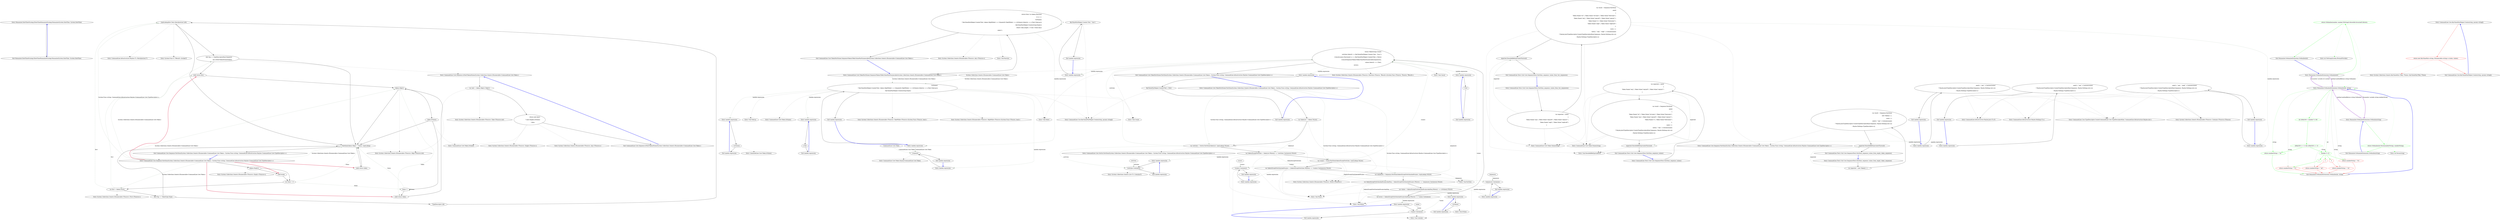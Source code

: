digraph  {
m0_0 [label="Entry Humanizer.DateTimeStrategy.IDateTimeHumanizeStrategy.Humanize(System.DateTime, System.DateTime)", span="6-6", cluster="Humanizer.DateTimeStrategy.IDateTimeHumanizeStrategy.Humanize(System.DateTime, System.DateTime)", file="DateHumanizeTests.cs"];
m0_1 [label="Exit Humanizer.DateTimeStrategy.IDateTimeHumanizeStrategy.Humanize(System.DateTime, System.DateTime)", span="6-6", cluster="Humanizer.DateTimeStrategy.IDateTimeHumanizeStrategy.Humanize(System.DateTime, System.DateTime)", file="DateHumanizeTests.cs"];
m2_20 [label="Entry CommandLine.Infrastructure.Maybe<T>.MatchJust(out T)", span="31-31", cluster="CommandLine.Infrastructure.Maybe<T>.MatchJust(out T)", file="DutchNumberToWordsConverter.cs"];
m2_22 [label="Entry System.Collections.Generic.IEnumerable<TSource>.Skip<TSource>(int)", span="0-0", cluster="System.Collections.Generic.IEnumerable<TSource>.Skip<TSource>(int)", file="DutchNumberToWordsConverter.cs"];
m2_27 [label="Entry System.Collections.Generic.IEnumerable<TSource>.Take<TSource>(int)", span="0-0", cluster="System.Collections.Generic.IEnumerable<TSource>.Take<TSource>(int)", file="DutchNumberToWordsConverter.cs"];
m2_19 [label="Entry System.Func<T, TResult>.Invoke(T)", span="0-0", cluster="System.Func<T, TResult>.Invoke(T)", file="DutchNumberToWordsConverter.cs"];
m2_0 [label="Entry CommandLine.Core.Sequence.Partition(System.Collections.Generic.IEnumerable<CommandLine.Core.Token>, System.Func<string, CommandLine.Infrastructure.Maybe<CommandLine.Core.TypeDescriptor>>)", span="11-11", cluster="CommandLine.Core.Sequence.Partition(System.Collections.Generic.IEnumerable<CommandLine.Core.Token>, System.Func<string, CommandLine.Infrastructure.Maybe<CommandLine.Core.TypeDescriptor>>)", file="DutchNumberToWordsConverter.cs"];
m2_1 [label="tokens.Empty()", span="15-15", cluster="CommandLine.Core.Sequence.Partition(System.Collections.Generic.IEnumerable<CommandLine.Core.Token>, System.Func<string, CommandLine.Infrastructure.Maybe<CommandLine.Core.TypeDescriptor>>)", file="DutchNumberToWordsConverter.cs"];
m2_2 [label="yield break;", span="17-17", cluster="CommandLine.Core.Sequence.Partition(System.Collections.Generic.IEnumerable<CommandLine.Core.Token>, System.Func<string, CommandLine.Infrastructure.Maybe<CommandLine.Core.TypeDescriptor>>)", file="DutchNumberToWordsConverter.cs"];
m2_9 [label="yield return first;", span="29-29", cluster="CommandLine.Core.Sequence.Partition(System.Collections.Generic.IEnumerable<CommandLine.Core.Token>, System.Func<string, CommandLine.Infrastructure.Maybe<CommandLine.Core.TypeDescriptor>>)", file="DutchNumberToWordsConverter.cs"];
m2_13 [label="yield return token;", span="36-36", cluster="CommandLine.Core.Sequence.Partition(System.Collections.Generic.IEnumerable<CommandLine.Core.Token>, System.Func<string, CommandLine.Infrastructure.Maybe<CommandLine.Core.TypeDescriptor>>)", file="DutchNumberToWordsConverter.cs"];
m2_15 [label="yield return token;", span="48-48", cluster="CommandLine.Core.Sequence.Partition(System.Collections.Generic.IEnumerable<CommandLine.Core.Token>, System.Func<string, CommandLine.Infrastructure.Maybe<CommandLine.Core.TypeDescriptor>>)", file="DutchNumberToWordsConverter.cs"];
m2_4 [label="var first = tokens.First()", span="20-20", cluster="CommandLine.Core.Sequence.Partition(System.Collections.Generic.IEnumerable<CommandLine.Core.Token>, System.Func<string, CommandLine.Infrastructure.Maybe<CommandLine.Core.TypeDescriptor>>)", file="DutchNumberToWordsConverter.cs"];
m2_7 [label="typeLookup(first.Text).MatchJust(out info)", span="24-24", cluster="CommandLine.Core.Sequence.Partition(System.Collections.Generic.IEnumerable<CommandLine.Core.Token>, System.Func<string, CommandLine.Infrastructure.Maybe<CommandLine.Core.TypeDescriptor>>)", file="DutchNumberToWordsConverter.cs"];
m2_8 [label="info.Tag == TypeDescriptorKind.Sequence\r\n                        && IsNextTokenAValue(tokens)", span="26-27", cluster="CommandLine.Core.Sequence.Partition(System.Collections.Generic.IEnumerable<CommandLine.Core.Token>, System.Func<string, CommandLine.Infrastructure.Maybe<CommandLine.Core.TypeDescriptor>>)", file="DutchNumberToWordsConverter.cs"];
m2_10 [label="tokens.Skip(1)", span="31-31", cluster="CommandLine.Core.Sequence.Partition(System.Collections.Generic.IEnumerable<CommandLine.Core.Token>, System.Func<string, CommandLine.Infrastructure.Maybe<CommandLine.Core.TypeDescriptor>>)", file="DutchNumberToWordsConverter.cs"];
m2_14 [label="Partition(tokens.Skip(1 + items), typeLookup)", span="46-46", cluster="CommandLine.Core.Sequence.Partition(System.Collections.Generic.IEnumerable<CommandLine.Core.Token>, System.Func<string, CommandLine.Infrastructure.Maybe<CommandLine.Core.TypeDescriptor>>)", file="DutchNumberToWordsConverter.cs"];
m2_3 [label="var items = 0", span="19-19", cluster="CommandLine.Core.Sequence.Partition(System.Collections.Generic.IEnumerable<CommandLine.Core.Token>, System.Func<string, CommandLine.Infrastructure.Maybe<CommandLine.Core.TypeDescriptor>>)", file="DutchNumberToWordsConverter.cs"];
m2_12 [label="items++", span="35-35", cluster="CommandLine.Core.Sequence.Partition(System.Collections.Generic.IEnumerable<CommandLine.Core.Token>, System.Func<string, CommandLine.Infrastructure.Maybe<CommandLine.Core.TypeDescriptor>>)", file="DutchNumberToWordsConverter.cs"];
m2_5 [label="first.Tag == TokenType.Name", span="21-21", cluster="CommandLine.Core.Sequence.Partition(System.Collections.Generic.IEnumerable<CommandLine.Core.Token>, System.Func<string, CommandLine.Infrastructure.Maybe<CommandLine.Core.TypeDescriptor>>)", file="DutchNumberToWordsConverter.cs"];
m2_6 [label="TypeDescriptor info", span="23-23", cluster="CommandLine.Core.Sequence.Partition(System.Collections.Generic.IEnumerable<CommandLine.Core.Token>, System.Func<string, CommandLine.Infrastructure.Maybe<CommandLine.Core.TypeDescriptor>>)", file="DutchNumberToWordsConverter.cs"];
m2_11 [label="token.IsValue()", span="33-33", cluster="CommandLine.Core.Sequence.Partition(System.Collections.Generic.IEnumerable<CommandLine.Core.Token>, System.Func<string, CommandLine.Infrastructure.Maybe<CommandLine.Core.TypeDescriptor>>)", file="DutchNumberToWordsConverter.cs"];
m2_16 [label="Exit CommandLine.Core.Sequence.Partition(System.Collections.Generic.IEnumerable<CommandLine.Core.Token>, System.Func<string, CommandLine.Infrastructure.Maybe<CommandLine.Core.TypeDescriptor>>)", span="11-11", cluster="CommandLine.Core.Sequence.Partition(System.Collections.Generic.IEnumerable<CommandLine.Core.Token>, System.Func<string, CommandLine.Infrastructure.Maybe<CommandLine.Core.TypeDescriptor>>)", file="DutchNumberToWordsConverter.cs"];
m2_28 [label="Entry System.Collections.Generic.IEnumerable<TSource>.Any<TSource>()", span="0-0", cluster="System.Collections.Generic.IEnumerable<TSource>.Any<TSource>()", file="DutchNumberToWordsConverter.cs"];
m2_23 [label="Entry CommandLine.Core.Token.IsValue()", span="77-77", cluster="CommandLine.Core.Token.IsValue()", file="DutchNumberToWordsConverter.cs"];
m2_18 [label="Entry System.Collections.Generic.IEnumerable<TSource>.First<TSource>()", span="0-0", cluster="System.Collections.Generic.IEnumerable<TSource>.First<TSource>()", file="DutchNumberToWordsConverter.cs"];
m2_29 [label="Entry System.Collections.Generic.IEnumerable<TSource>.Single<TSource>()", span="0-0", cluster="System.Collections.Generic.IEnumerable<TSource>.Single<TSource>()", file="DutchNumberToWordsConverter.cs"];
m2_17 [label="Entry System.Collections.Generic.IEnumerable<TSource>.Empty<TSource>()", span="87-87", cluster="System.Collections.Generic.IEnumerable<TSource>.Empty<TSource>()", file="DutchNumberToWordsConverter.cs"];
m2_21 [label="Entry CommandLine.Core.Sequence.IsNextTokenAValue(System.Collections.Generic.IEnumerable<CommandLine.Core.Token>)", span="52-52", cluster="CommandLine.Core.Sequence.IsNextTokenAValue(System.Collections.Generic.IEnumerable<CommandLine.Core.Token>)", file="DutchNumberToWordsConverter.cs"];
m2_24 [label="var next = tokens.Skip(1).Take(1)", span="54-54", cluster="CommandLine.Core.Sequence.IsNextTokenAValue(System.Collections.Generic.IEnumerable<CommandLine.Core.Token>)", file="DutchNumberToWordsConverter.cs"];
m2_25 [label="return next.Any()\r\n                ? next.Single().IsValue()\r\n                : false;", span="56-58", cluster="CommandLine.Core.Sequence.IsNextTokenAValue(System.Collections.Generic.IEnumerable<CommandLine.Core.Token>)", file="DutchNumberToWordsConverter.cs"];
m2_26 [label="Exit CommandLine.Core.Sequence.IsNextTokenAValue(System.Collections.Generic.IEnumerable<CommandLine.Core.Token>)", span="52-52", cluster="CommandLine.Core.Sequence.IsNextTokenAValue(System.Collections.Generic.IEnumerable<CommandLine.Core.Token>)", file="DutchNumberToWordsConverter.cs"];
m3_52 [label="Entry Unk.Pairwise", span="", cluster="Unk.Pairwise", file="EnglishOrdinalizer.cs"];
m3_18 [label="Entry System.Collections.Generic.IEnumerable<TSource>.Pairwise<TSource, TResult>(System.Func<TSource, TSource, TResult>)", span="10-10", cluster="System.Collections.Generic.IEnumerable<TSource>.Pairwise<TSource, TResult>(System.Func<TSource, TSource, TResult>)", file="EnglishOrdinalizer.cs"];
m3_36 [label="Entry Unk.IsValue", span="", cluster="Unk.IsValue", file="EnglishOrdinalizer.cs"];
m3_43 [label="Entry CommandLine.Core.KeyValuePairHelper.Create(string, params string[])", span="9-9", cluster="CommandLine.Core.KeyValuePairHelper.Create(string, params string[])", file="EnglishOrdinalizer.cs"];
m3_20 [label="Entry CommandLine.Core.TokenPartitioner.SequenceTokensToKeyValuePairEnumerable(System.Collections.Generic.IEnumerable<CommandLine.Core.Token>)", span="34-34", cluster="CommandLine.Core.TokenPartitioner.SequenceTokensToKeyValuePairEnumerable(System.Collections.Generic.IEnumerable<CommandLine.Core.Token>)", file="EnglishOrdinalizer.cs"];
m3_50 [label="return from t in tokens.Pairwise(\r\n                (f, s) =>\r\n                        f.IsName()\r\n                            ? KeyValuePairHelper.Create(f.Text, tokens.SkipWhile(t => t.Equals(f)).TakeWhile(v => v.IsValue()).Select(x => x.Text).ToArray())\r\n                            : KeyValuePairHelper.Create(string.Empty))\r\n                   where t.Key.Length > 0 && t.Value.Any()\r\n                   select t;", span="37-43", cluster="CommandLine.Core.TokenPartitioner.SequenceTokensToKeyValuePairEnumerable(System.Collections.Generic.IEnumerable<CommandLine.Core.Token>)", file="EnglishOrdinalizer.cs"];
m3_51 [label="Exit CommandLine.Core.TokenPartitioner.SequenceTokensToKeyValuePairEnumerable(System.Collections.Generic.IEnumerable<CommandLine.Core.Token>)", span="34-34", cluster="CommandLine.Core.TokenPartitioner.SequenceTokensToKeyValuePairEnumerable(System.Collections.Generic.IEnumerable<CommandLine.Core.Token>)", file="EnglishOrdinalizer.cs"];
m3_58 [label="Entry System.Collections.Generic.IEnumerable<TSource>.SkipWhile<TSource>(System.Func<TSource, bool>)", span="0-0", cluster="System.Collections.Generic.IEnumerable<TSource>.SkipWhile<TSource>(System.Func<TSource, bool>)", file="EnglishOrdinalizer.cs"];
m3_53 [label="Entry System.Collections.Generic.IEnumerable<TSource>.Any<TSource>()", span="0-0", cluster="System.Collections.Generic.IEnumerable<TSource>.Any<TSource>()", file="EnglishOrdinalizer.cs"];
m3_25 [label="Entry System.Collections.Generic.List<T>.Contains(T)", span="0-0", cluster="System.Collections.Generic.List<T>.Contains(T)", file="EnglishOrdinalizer.cs"];
m3_14 [label="Entry Unk.Where", span="", cluster="Unk.Where", file="EnglishOrdinalizer.cs"];
m3_60 [label="Entry Unk.ToArray", span="", cluster="Unk.ToArray", file="EnglishOrdinalizer.cs"];
m3_16 [label="Entry Unk.Partition", span="", cluster="Unk.Partition", file="EnglishOrdinalizer.cs"];
m3_12 [label="Entry System.Collections.Generic.IEnumerable<TSource>.ToList<TSource>()", span="0-0", cluster="System.Collections.Generic.IEnumerable<TSource>.ToList<TSource>()", file="EnglishOrdinalizer.cs"];
m3_0 [label="Entry CommandLine.Core.TokenPartitioner.Partition(System.Collections.Generic.IEnumerable<CommandLine.Core.Token>, System.Func<string, CommandLine.Infrastructure.Maybe<CommandLine.Core.TypeDescriptor>>)", span="12-12", cluster="CommandLine.Core.TokenPartitioner.Partition(System.Collections.Generic.IEnumerable<CommandLine.Core.Token>, System.Func<string, CommandLine.Infrastructure.Maybe<CommandLine.Core.TypeDescriptor>>)", file="EnglishOrdinalizer.cs"];
m3_1 [label="var tokenList = tokens.ToList()", span="16-16", cluster="CommandLine.Core.TokenPartitioner.Partition(System.Collections.Generic.IEnumerable<CommandLine.Core.Token>, System.Func<string, CommandLine.Infrastructure.Maybe<CommandLine.Core.TypeDescriptor>>)", file="EnglishOrdinalizer.cs"];
m3_2 [label="var switches = Switch.Partition(tokenList, typeLookup).ToList()", span="17-17", cluster="CommandLine.Core.TokenPartitioner.Partition(System.Collections.Generic.IEnumerable<CommandLine.Core.Token>, System.Func<string, CommandLine.Infrastructure.Maybe<CommandLine.Core.TypeDescriptor>>)", file="EnglishOrdinalizer.cs"];
m3_4 [label="var scalars = Scalar.Partition(tokensExceptSwitches, typeLookup).ToList()", span="19-19", cluster="CommandLine.Core.TokenPartitioner.Partition(System.Collections.Generic.IEnumerable<CommandLine.Core.Token>, System.Func<string, CommandLine.Infrastructure.Maybe<CommandLine.Core.TypeDescriptor>>)", file="EnglishOrdinalizer.cs"];
m3_6 [label="var sequences = Sequence.Partition(tokensExceptSwitchesAndScalars, typeLookup).ToList()", span="21-21", cluster="CommandLine.Core.TokenPartitioner.Partition(System.Collections.Generic.IEnumerable<CommandLine.Core.Token>, System.Func<string, CommandLine.Infrastructure.Maybe<CommandLine.Core.TypeDescriptor>>)", file="EnglishOrdinalizer.cs"];
m3_3 [label="var tokensExceptSwitches = tokenList.Where(x => !switches.Contains(x)).ToList()", span="18-18", cluster="CommandLine.Core.TokenPartitioner.Partition(System.Collections.Generic.IEnumerable<CommandLine.Core.Token>, System.Func<string, CommandLine.Infrastructure.Maybe<CommandLine.Core.TypeDescriptor>>)", file="EnglishOrdinalizer.cs"];
m3_10 [label="return TokenGroup.Create(\r\n                    switches.Select(t => KeyValuePairHelper.Create(t.Text, ''true''))\r\n                        .Concat(scalars.Pairwise((f, s) => KeyValuePairHelper.Create(f.Text, s.Text)))\r\n                        .Concat(SequenceTokensToKeyValuePairEnumerable(sequences)),\r\n                values.Select(t => t.Text),\r\n                errors);", span="26-31", cluster="CommandLine.Core.TokenPartitioner.Partition(System.Collections.Generic.IEnumerable<CommandLine.Core.Token>, System.Func<string, CommandLine.Infrastructure.Maybe<CommandLine.Core.TypeDescriptor>>)", file="EnglishOrdinalizer.cs"];
m3_5 [label="var tokensExceptSwitchesAndScalars = (tokensExceptSwitches.Where(x => !scalars.Contains(x))).ToList()", span="20-20", cluster="CommandLine.Core.TokenPartitioner.Partition(System.Collections.Generic.IEnumerable<CommandLine.Core.Token>, System.Func<string, CommandLine.Infrastructure.Maybe<CommandLine.Core.TypeDescriptor>>)", file="EnglishOrdinalizer.cs"];
m3_7 [label="var tokensExceptSwitchesAndScalarsAndSeq = tokensExceptSwitchesAndScalars.Where(x => !sequences.Contains(x)).ToList()", span="22-22", cluster="CommandLine.Core.TokenPartitioner.Partition(System.Collections.Generic.IEnumerable<CommandLine.Core.Token>, System.Func<string, CommandLine.Infrastructure.Maybe<CommandLine.Core.TypeDescriptor>>)", file="EnglishOrdinalizer.cs"];
m3_8 [label="var values = tokensExceptSwitchesAndScalarsAndSeq.Where(v => v.IsValue()).ToList()", span="23-23", cluster="CommandLine.Core.TokenPartitioner.Partition(System.Collections.Generic.IEnumerable<CommandLine.Core.Token>, System.Func<string, CommandLine.Infrastructure.Maybe<CommandLine.Core.TypeDescriptor>>)", file="EnglishOrdinalizer.cs"];
m3_9 [label="var errors = tokensExceptSwitchesAndScalarsAndSeq.Where(x => !values.Contains(x))", span="24-24", cluster="CommandLine.Core.TokenPartitioner.Partition(System.Collections.Generic.IEnumerable<CommandLine.Core.Token>, System.Func<string, CommandLine.Infrastructure.Maybe<CommandLine.Core.TypeDescriptor>>)", file="EnglishOrdinalizer.cs"];
m3_11 [label="Exit CommandLine.Core.TokenPartitioner.Partition(System.Collections.Generic.IEnumerable<CommandLine.Core.Token>, System.Func<string, CommandLine.Infrastructure.Maybe<CommandLine.Core.TypeDescriptor>>)", span="12-12", cluster="CommandLine.Core.TokenPartitioner.Partition(System.Collections.Generic.IEnumerable<CommandLine.Core.Token>, System.Func<string, CommandLine.Infrastructure.Maybe<CommandLine.Core.TypeDescriptor>>)", file="EnglishOrdinalizer.cs"];
m3_68 [label="Entry CommandLine.Core.Token.IsValue()", span="77-77", cluster="CommandLine.Core.Token.IsValue()", file="EnglishOrdinalizer.cs"];
m3_57 [label="Entry CommandLine.Core.Token.IsName()", span="72-72", cluster="CommandLine.Core.Token.IsName()", file="EnglishOrdinalizer.cs"];
m3_69 [label="Entry lambda expression", span="40-40", cluster="lambda expression", file="EnglishOrdinalizer.cs"];
m3_23 [label="!switches.Contains(x)", span="18-18", cluster="lambda expression", file="EnglishOrdinalizer.cs"];
m3_22 [label="Entry lambda expression", span="18-18", cluster="lambda expression", file="EnglishOrdinalizer.cs"];
m3_27 [label="!scalars.Contains(x)", span="20-20", cluster="lambda expression", file="EnglishOrdinalizer.cs"];
m3_26 [label="Entry lambda expression", span="20-20", cluster="lambda expression", file="EnglishOrdinalizer.cs"];
m3_31 [label="!sequences.Contains(x)", span="22-22", cluster="lambda expression", file="EnglishOrdinalizer.cs"];
m3_30 [label="Entry lambda expression", span="22-22", cluster="lambda expression", file="EnglishOrdinalizer.cs"];
m3_33 [label="Entry lambda expression", span="23-23", cluster="lambda expression", file="EnglishOrdinalizer.cs"];
m3_38 [label="!values.Contains(x)", span="24-24", cluster="lambda expression", file="EnglishOrdinalizer.cs"];
m3_37 [label="Entry lambda expression", span="24-24", cluster="lambda expression", file="EnglishOrdinalizer.cs"];
m3_40 [label="Entry lambda expression", span="27-27", cluster="lambda expression", file="EnglishOrdinalizer.cs"];
m3_44 [label="Entry lambda expression", span="28-28", cluster="lambda expression", file="EnglishOrdinalizer.cs"];
m3_47 [label="Entry lambda expression", span="30-30", cluster="lambda expression", file="EnglishOrdinalizer.cs"];
m3_24 [label="Exit lambda expression", span="18-18", cluster="lambda expression", file="EnglishOrdinalizer.cs"];
m3_28 [label="Exit lambda expression", span="20-20", cluster="lambda expression", file="EnglishOrdinalizer.cs"];
m3_32 [label="Exit lambda expression", span="22-22", cluster="lambda expression", file="EnglishOrdinalizer.cs"];
m3_34 [label="v.IsValue()", span="23-23", cluster="lambda expression", file="EnglishOrdinalizer.cs"];
m3_35 [label="Exit lambda expression", span="23-23", cluster="lambda expression", file="EnglishOrdinalizer.cs"];
m3_39 [label="Exit lambda expression", span="24-24", cluster="lambda expression", file="EnglishOrdinalizer.cs"];
m3_41 [label="KeyValuePairHelper.Create(t.Text, ''true'')", span="27-27", cluster="lambda expression", file="EnglishOrdinalizer.cs"];
m3_42 [label="Exit lambda expression", span="27-27", cluster="lambda expression", file="EnglishOrdinalizer.cs"];
m3_45 [label="KeyValuePairHelper.Create(f.Text, s.Text)", span="28-28", cluster="lambda expression", file="EnglishOrdinalizer.cs"];
m3_46 [label="Exit lambda expression", span="28-28", cluster="lambda expression", file="EnglishOrdinalizer.cs"];
m3_48 [label="t.Text", span="30-30", cluster="lambda expression", file="EnglishOrdinalizer.cs"];
m3_49 [label="Exit lambda expression", span="30-30", cluster="lambda expression", file="EnglishOrdinalizer.cs"];
m3_55 [label="f.IsName()\r\n                            ? KeyValuePairHelper.Create(f.Text, tokens.SkipWhile(t => t.Equals(f)).TakeWhile(v => v.IsValue()).Select(x => x.Text).ToArray())\r\n                            : KeyValuePairHelper.Create(string.Empty)", span="39-41", cluster="lambda expression", file="EnglishOrdinalizer.cs"];
m3_54 [label="Entry lambda expression", span="38-41", cluster="lambda expression", file="EnglishOrdinalizer.cs"];
m3_62 [label="t.Equals(f)", span="40-40", cluster="lambda expression", file="EnglishOrdinalizer.cs"];
m3_56 [label="Exit lambda expression", span="38-41", cluster="lambda expression", file="EnglishOrdinalizer.cs"];
m3_61 [label="Entry lambda expression", span="40-40", cluster="lambda expression", file="EnglishOrdinalizer.cs"];
m3_65 [label="Entry lambda expression", span="40-40", cluster="lambda expression", file="EnglishOrdinalizer.cs"];
m3_63 [label="Exit lambda expression", span="40-40", cluster="lambda expression", file="EnglishOrdinalizer.cs"];
m3_66 [label="v.IsValue()", span="40-40", cluster="lambda expression", file="EnglishOrdinalizer.cs"];
m3_67 [label="Exit lambda expression", span="40-40", cluster="lambda expression", file="EnglishOrdinalizer.cs"];
m3_70 [label="x.Text", span="40-40", cluster="lambda expression", file="EnglishOrdinalizer.cs"];
m3_71 [label="Exit lambda expression", span="40-40", cluster="lambda expression", file="EnglishOrdinalizer.cs"];
m3_29 [label="Entry Unk.Contains", span="", cluster="Unk.Contains", file="EnglishOrdinalizer.cs"];
m3_17 [label="Entry Unk.Select", span="", cluster="Unk.Select", file="EnglishOrdinalizer.cs"];
m3_64 [label="Entry CommandLine.Core.Token.Equals(CommandLine.Core.Token)", span="59-59", cluster="CommandLine.Core.Token.Equals(CommandLine.Core.Token)", file="EnglishOrdinalizer.cs"];
m3_19 [label="Entry Unk.Concat", span="", cluster="Unk.Concat", file="EnglishOrdinalizer.cs"];
m3_15 [label="Entry Unk.ToList", span="", cluster="Unk.ToList", file="EnglishOrdinalizer.cs"];
m3_21 [label="Entry Unk.Create", span="", cluster="Unk.Create", file="EnglishOrdinalizer.cs"];
m3_13 [label="Entry CommandLine.Core.Switch.Partition(System.Collections.Generic.IEnumerable<CommandLine.Core.Token>, System.Func<string, CommandLine.Infrastructure.Maybe<CommandLine.Core.TypeDescriptor>>)", span="11-11", cluster="CommandLine.Core.Switch.Partition(System.Collections.Generic.IEnumerable<CommandLine.Core.Token>, System.Func<string, CommandLine.Infrastructure.Maybe<CommandLine.Core.TypeDescriptor>>)", file="EnglishOrdinalizer.cs"];
m3_59 [label="Entry System.Collections.Generic.IEnumerable<TSource>.TakeWhile<TSource>(System.Func<TSource, bool>)", span="0-0", cluster="System.Collections.Generic.IEnumerable<TSource>.TakeWhile<TSource>(System.Func<TSource, bool>)", file="EnglishOrdinalizer.cs"];
m3_72 [label=switches, span="", file="EnglishOrdinalizer.cs"];
m3_73 [label=scalars, span="", file="EnglishOrdinalizer.cs"];
m3_74 [label=sequences, span="", file="EnglishOrdinalizer.cs"];
m3_75 [label=values, span="", file="EnglishOrdinalizer.cs"];
m3_76 [label="System.Collections.Generic.IEnumerable<CommandLine.Core.Token>", span="", file="EnglishOrdinalizer.cs"];
m3_77 [label="CommandLine.Core.Token", span="", file="EnglishOrdinalizer.cs"];
m4_10 [label="Entry System.Collections.Generic.IEnumerable<TSource>.Contains<TSource>(TSource)", span="0-0", cluster="System.Collections.Generic.IEnumerable<TSource>.Contains<TSource>(TSource)", file="NumberToWordsTests.cs"];
m4_19 [label="Entry CommandLine.Core.Token.Name(string)", span="19-19", cluster="CommandLine.Core.Token.Name(string)", file="NumberToWordsTests.cs"];
m4_5 [label="Entry CommandLine.Core.Sequence.Partition(System.Collections.Generic.IEnumerable<CommandLine.Core.Token>, System.Func<string, CommandLine.Infrastructure.Maybe<CommandLine.Core.TypeDescriptor>>)", span="11-11", cluster="CommandLine.Core.Sequence.Partition(System.Collections.Generic.IEnumerable<CommandLine.Core.Token>, System.Func<string, CommandLine.Infrastructure.Maybe<CommandLine.Core.TypeDescriptor>>)", file="NumberToWordsTests.cs"];
m4_13 [label="Entry CommandLine.Infrastructure.Maybe.Just<T>(T)", span="71-71", cluster="CommandLine.Infrastructure.Maybe.Just<T>(T)", file="NumberToWordsTests.cs"];
m4_11 [label="Entry CommandLine.Infrastructure.Maybe.Nothing<T>()", span="66-66", cluster="CommandLine.Infrastructure.Maybe.Nothing<T>()", file="NumberToWordsTests.cs"];
m4_12 [label="Entry CommandLine.Core.TypeDescriptor.Create(CommandLine.Core.TypeDescriptorKind, CommandLine.Infrastructure.Maybe<int>)", span="36-36", cluster="CommandLine.Core.TypeDescriptor.Create(CommandLine.Core.TypeDescriptorKind, CommandLine.Infrastructure.Maybe<int>)", file="NumberToWordsTests.cs"];
m4_14 [label="Entry CommandLine.Tests.Unit.Core.SequenceTests.Partition_sequence_values()", span="34-34", cluster="CommandLine.Tests.Unit.Core.SequenceTests.Partition_sequence_values()", file="NumberToWordsTests.cs"];
m4_15 [label="var expected = new[]\r\n                {\r\n                    Token.Name(''seq''), Token.Value(''seqval0''), Token.Value(''seqval1'')\r\n                }", span="36-39", cluster="CommandLine.Tests.Unit.Core.SequenceTests.Partition_sequence_values()", file="NumberToWordsTests.cs"];
m4_16 [label="var result = Sequence.Partition(\r\n                new[]\r\n                    {\r\n                        Token.Name(''str''), Token.Value(''strvalue''), Token.Value(''freevalue''),\r\n                        Token.Name(''seq''), Token.Value(''seqval0''), Token.Value(''seqval1''),\r\n                        Token.Name(''x''), Token.Value(''freevalue2'')\r\n                    },\r\n                name =>\r\n                    new[] { ''seq'' }.Contains(name)\r\n                        ? Maybe.Just(TypeDescriptor.Create(TypeDescriptorKind.Sequence, Maybe.Nothing<int>()))\r\n                        : Maybe.Nothing<TypeDescriptor>())", span="41-51", cluster="CommandLine.Tests.Unit.Core.SequenceTests.Partition_sequence_values()", file="NumberToWordsTests.cs"];
m4_17 [label="expected.ShouldAllBeEquivalentTo(result)", span="53-53", cluster="CommandLine.Tests.Unit.Core.SequenceTests.Partition_sequence_values()", file="NumberToWordsTests.cs"];
m4_18 [label="Exit CommandLine.Tests.Unit.Core.SequenceTests.Partition_sequence_values()", span="34-34", cluster="CommandLine.Tests.Unit.Core.SequenceTests.Partition_sequence_values()", file="NumberToWordsTests.cs"];
m4_0 [label="Entry CommandLine.Tests.Unit.Core.SequenceTests.Partition_sequence_values_from_empty_token_sequence()", span="19-19", cluster="CommandLine.Tests.Unit.Core.SequenceTests.Partition_sequence_values_from_empty_token_sequence()", file="NumberToWordsTests.cs"];
m4_1 [label="var expected = new Token[] { }", span="21-21", cluster="CommandLine.Tests.Unit.Core.SequenceTests.Partition_sequence_values_from_empty_token_sequence()", file="NumberToWordsTests.cs"];
m4_2 [label="var result = Sequence.Partition(\r\n                new Token[] { },\r\n                name =>\r\n                    new[] { ''seq'' }.Contains(name)\r\n                        ? Maybe.Just(TypeDescriptor.Create(TypeDescriptorKind.Sequence, Maybe.Nothing<int>()))\r\n                        : Maybe.Nothing<TypeDescriptor>())", span="23-28", cluster="CommandLine.Tests.Unit.Core.SequenceTests.Partition_sequence_values_from_empty_token_sequence()", file="NumberToWordsTests.cs"];
m4_3 [label="expected.ShouldAllBeEquivalentTo(result)", span="30-30", cluster="CommandLine.Tests.Unit.Core.SequenceTests.Partition_sequence_values_from_empty_token_sequence()", file="NumberToWordsTests.cs"];
m4_4 [label="Exit CommandLine.Tests.Unit.Core.SequenceTests.Partition_sequence_values_from_empty_token_sequence()", span="19-19", cluster="CommandLine.Tests.Unit.Core.SequenceTests.Partition_sequence_values_from_empty_token_sequence()", file="NumberToWordsTests.cs"];
m4_24 [label="Entry CommandLine.Tests.Unit.Core.SequenceTests.Partition_sequence_values_from_two_sequneces()", span="57-57", cluster="CommandLine.Tests.Unit.Core.SequenceTests.Partition_sequence_values_from_two_sequneces()", file="NumberToWordsTests.cs"];
m4_25 [label="var expected = new[]\r\n                {\r\n                    Token.Name(''seq''), Token.Value(''seqval0''), Token.Value(''seqval1''),\r\n                    Token.Name(''seqb''), Token.Value(''seqbval0'')\r\n                }", span="59-63", cluster="CommandLine.Tests.Unit.Core.SequenceTests.Partition_sequence_values_from_two_sequneces()", file="NumberToWordsTests.cs"];
m4_26 [label="var result = Sequence.Partition(\r\n                new[]\r\n                    {\r\n                        Token.Name(''str''), Token.Value(''strvalue''), Token.Value(''freevalue''),\r\n                        Token.Name(''seq''), Token.Value(''seqval0''), Token.Value(''seqval1''),\r\n                        Token.Name(''x''), Token.Value(''freevalue2''),\r\n                        Token.Name(''seqb''), Token.Value(''seqbval0'')\r\n                    },\r\n                name =>\r\n                    new[] { ''seq'', ''seqb'' }.Contains(name)\r\n                        ? Maybe.Just(TypeDescriptor.Create(TypeDescriptorKind.Sequence, Maybe.Nothing<int>()))\r\n                        : Maybe.Nothing<TypeDescriptor>())", span="65-76", cluster="CommandLine.Tests.Unit.Core.SequenceTests.Partition_sequence_values_from_two_sequneces()", file="NumberToWordsTests.cs"];
m4_27 [label="expected.ShouldAllBeEquivalentTo(result)", span="78-78", cluster="CommandLine.Tests.Unit.Core.SequenceTests.Partition_sequence_values_from_two_sequneces()", file="NumberToWordsTests.cs"];
m4_28 [label="Exit CommandLine.Tests.Unit.Core.SequenceTests.Partition_sequence_values_from_two_sequneces()", span="57-57", cluster="CommandLine.Tests.Unit.Core.SequenceTests.Partition_sequence_values_from_two_sequneces()", file="NumberToWordsTests.cs"];
m4_29 [label="Entry lambda expression", span="73-76", cluster="lambda expression", file="NumberToWordsTests.cs"];
m4_7 [label="Entry lambda expression", span="25-28", cluster="lambda expression", file="NumberToWordsTests.cs"];
m4_8 [label="new[] { ''seq'' }.Contains(name)\r\n                        ? Maybe.Just(TypeDescriptor.Create(TypeDescriptorKind.Sequence, Maybe.Nothing<int>()))\r\n                        : Maybe.Nothing<TypeDescriptor>()", span="26-28", cluster="lambda expression", file="NumberToWordsTests.cs"];
m4_9 [label="Exit lambda expression", span="25-28", cluster="lambda expression", file="NumberToWordsTests.cs"];
m4_21 [label="Entry lambda expression", span="48-51", cluster="lambda expression", file="NumberToWordsTests.cs"];
m4_22 [label="new[] { ''seq'' }.Contains(name)\r\n                        ? Maybe.Just(TypeDescriptor.Create(TypeDescriptorKind.Sequence, Maybe.Nothing<int>()))\r\n                        : Maybe.Nothing<TypeDescriptor>()", span="49-51", cluster="lambda expression", file="NumberToWordsTests.cs"];
m4_23 [label="Exit lambda expression", span="48-51", cluster="lambda expression", file="NumberToWordsTests.cs"];
m4_30 [label="new[] { ''seq'', ''seqb'' }.Contains(name)\r\n                        ? Maybe.Just(TypeDescriptor.Create(TypeDescriptorKind.Sequence, Maybe.Nothing<int>()))\r\n                        : Maybe.Nothing<TypeDescriptor>()", span="74-76", cluster="lambda expression", file="NumberToWordsTests.cs"];
m4_31 [label="Exit lambda expression", span="73-76", cluster="lambda expression", file="NumberToWordsTests.cs"];
m4_20 [label="Entry CommandLine.Core.Token.Value(string)", span="26-26", cluster="CommandLine.Core.Token.Value(string)", file="NumberToWordsTests.cs"];
m4_6 [label="Entry Unk.ShouldAllBeEquivalentTo", span="", cluster="Unk.ShouldAllBeEquivalentTo", file="NumberToWordsTests.cs"];
m5_8 [label="Entry int.ToString(System.IFormatProvider)", span="0-0", cluster="int.ToString(System.IFormatProvider)", file="OrdinalizeExtensions.cs"];
m5_5 [label="Entry Humanizer.OrdinalizeExtensions.Ordinalize(int)", span="25-25", cluster="Humanizer.OrdinalizeExtensions.Ordinalize(int)", file="OrdinalizeExtensions.cs"];
m5_6 [label="return Ordinalize(number, number.ToString(CultureInfo.InvariantCulture));", span="27-27", cluster="Humanizer.OrdinalizeExtensions.Ordinalize(int)", color=green, community=0, file="OrdinalizeExtensions.cs"];
m5_7 [label="Exit Humanizer.OrdinalizeExtensions.Ordinalize(int)", span="25-25", cluster="Humanizer.OrdinalizeExtensions.Ordinalize(int)", file="OrdinalizeExtensions.cs"];
m5_4 [label="Entry Humanizer.OrdinalizeExtensions.Ordinalize(int, string)", span="30-30", cluster="Humanizer.OrdinalizeExtensions.Ordinalize(int, string)", file="OrdinalizeExtensions.cs"];
m5_9 [label="int nMod100 = number % 100", span="32-32", cluster="Humanizer.OrdinalizeExtensions.Ordinalize(int, string)", color=green, community=0, file="OrdinalizeExtensions.cs"];
m5_11 [label="return numberString + ''th'';", span="36-36", cluster="Humanizer.OrdinalizeExtensions.Ordinalize(int, string)", color=green, community=0, file="OrdinalizeExtensions.cs"];
m5_12 [label="number % 10", span="39-39", cluster="Humanizer.OrdinalizeExtensions.Ordinalize(int, string)", color=green, community=0, file="OrdinalizeExtensions.cs"];
m5_14 [label="return numberString + ''st'';", span="42-42", cluster="Humanizer.OrdinalizeExtensions.Ordinalize(int, string)", color=red, community=0, file="OrdinalizeExtensions.cs"];
m5_16 [label="return numberString + ''nd'';", span="44-44", cluster="Humanizer.OrdinalizeExtensions.Ordinalize(int, string)", color=red, community=0, file="OrdinalizeExtensions.cs"];
m5_18 [label="return numberString + ''rd'';", span="46-46", cluster="Humanizer.OrdinalizeExtensions.Ordinalize(int, string)", color=red, community=0, file="OrdinalizeExtensions.cs"];
m5_19 [label="return numberString + ''th'';", span="48-48", cluster="Humanizer.OrdinalizeExtensions.Ordinalize(int, string)", color=red, community=0, file="OrdinalizeExtensions.cs"];
m5_10 [label="nMod100 >= 11 && nMod100 <= 13", span="34-34", cluster="Humanizer.OrdinalizeExtensions.Ordinalize(int, string)", color=green, community=0, file="OrdinalizeExtensions.cs"];
m5_13 [label=1, span="41-41", cluster="Humanizer.OrdinalizeExtensions.Ordinalize(int, string)", color=green, community=0, file="OrdinalizeExtensions.cs"];
m5_15 [label=2, span="43-43", cluster="Humanizer.OrdinalizeExtensions.Ordinalize(int, string)", color=red, community=0, file="OrdinalizeExtensions.cs"];
m5_17 [label=3, span="45-45", cluster="Humanizer.OrdinalizeExtensions.Ordinalize(int, string)", color=red, community=0, file="OrdinalizeExtensions.cs"];
m5_20 [label="Exit Humanizer.OrdinalizeExtensions.Ordinalize(int, string)", span="30-30", cluster="Humanizer.OrdinalizeExtensions.Ordinalize(int, string)", file="OrdinalizeExtensions.cs"];
m5_0 [label="Entry Humanizer.OrdinalizeExtensions.Ordinalize(string)", span="15-15", cluster="Humanizer.OrdinalizeExtensions.Ordinalize(string)", file="OrdinalizeExtensions.cs"];
m5_1 [label="return Ordinalize(int.Parse(numberString), numberString);", span="17-17", cluster="Humanizer.OrdinalizeExtensions.Ordinalize(string)", color=green, community=0, file="OrdinalizeExtensions.cs"];
m5_2 [label="Exit Humanizer.OrdinalizeExtensions.Ordinalize(string)", span="15-15", cluster="Humanizer.OrdinalizeExtensions.Ordinalize(string)", file="OrdinalizeExtensions.cs"];
m5_3 [label="Entry int.Parse(string)", span="0-0", cluster="int.Parse(string)", file="OrdinalizeExtensions.cs"];
m7_0 [label="Entry CommandLine.Core.KeyValuePairHelper.Create(string, params string[])", span="9-9", cluster="CommandLine.Core.KeyValuePairHelper.Create(string, params string[])", file="PolishNumberToWordsConverter.cs"];
m7_1 [label="return new KeyValuePair<string, IEnumerable<string>>(value, values);", span="11-11", cluster="CommandLine.Core.KeyValuePairHelper.Create(string, params string[])", color=red, community=0, file="PolishNumberToWordsConverter.cs"];
m7_2 [label="Exit CommandLine.Core.KeyValuePairHelper.Create(string, params string[])", span="9-9", cluster="CommandLine.Core.KeyValuePairHelper.Create(string, params string[])", file="PolishNumberToWordsConverter.cs"];
m7_3 [label="Entry System.Collections.Generic.KeyValuePair<TKey, TValue>.KeyValuePair(TKey, TValue)", span="0-0", cluster="System.Collections.Generic.KeyValuePair<TKey, TValue>.KeyValuePair(TKey, TValue)", file="PolishNumberToWordsConverter.cs"];
m0_0 -> m0_1  [key=0, style=solid];
m0_1 -> m0_0  [key=0, style=bold, color=blue];
m2_0 -> m2_1  [key=0, style=solid];
m2_0 -> m2_2  [key=0, style=bold, color=crimson];
m2_0 -> m2_9  [key=0, style=bold, color=crimson];
m2_0 -> m2_13  [key=0, style=bold, color=crimson];
m2_0 -> m2_15  [key=0, style=bold, color=crimson];
m2_0 -> m2_4  [key=1, style=dashed, color=darkseagreen4, label="System.Collections.Generic.IEnumerable<CommandLine.Core.Token>"];
m2_0 -> m2_7  [key=1, style=dashed, color=darkseagreen4, label="System.Func<string, CommandLine.Infrastructure.Maybe<CommandLine.Core.TypeDescriptor>>"];
m2_0 -> m2_8  [key=1, style=dashed, color=darkseagreen4, label="System.Collections.Generic.IEnumerable<CommandLine.Core.Token>"];
m2_0 -> m2_10  [key=1, style=dashed, color=darkseagreen4, label="System.Collections.Generic.IEnumerable<CommandLine.Core.Token>"];
m2_0 -> m2_14  [key=1, style=dashed, color=darkseagreen4, label="System.Collections.Generic.IEnumerable<CommandLine.Core.Token>"];
m2_1 -> m2_2  [key=0, style=solid];
m2_1 -> m2_3  [key=0, style=solid];
m2_1 -> m2_17  [key=2, style=dotted];
m2_2 -> m2_3  [key=0, style=solid];
m2_9 -> m2_10  [key=0, style=solid];
m2_13 -> m2_10  [key=0, style=solid];
m2_15 -> m2_14  [key=0, style=solid];
m2_4 -> m2_5  [key=0, style=solid];
m2_4 -> m2_18  [key=2, style=dotted];
m2_4 -> m2_7  [key=1, style=dashed, color=darkseagreen4, label=first];
m2_4 -> m2_9  [key=1, style=dashed, color=darkseagreen4, label=first];
m2_7 -> m2_8  [key=0, style=solid];
m2_7 -> m2_14  [key=0, style=solid];
m2_7 -> m2_19  [key=2, style=dotted];
m2_7 -> m2_20  [key=2, style=dotted];
m2_8 -> m2_9  [key=0, style=solid];
m2_8 -> m2_14  [key=0, style=solid];
m2_8 -> m2_21  [key=2, style=dotted];
m2_10 -> m2_11  [key=0, style=solid];
m2_10 -> m2_14  [key=0, style=solid];
m2_10 -> m2_22  [key=2, style=dotted];
m2_10 -> m2_13  [key=1, style=dashed, color=darkseagreen4, label=token];
m2_14 -> m2_15  [key=0, style=solid];
m2_14 -> m2_16  [key=0, style=solid];
m2_14 -> m2_22  [key=2, style=dotted];
m2_14 -> m2_0  [key=2, style=dotted];
m2_3 -> m2_4  [key=0, style=solid];
m2_3 -> m2_12  [key=1, style=dashed, color=darkseagreen4, label=items];
m2_3 -> m2_14  [key=1, style=dashed, color=darkseagreen4, label=items];
m2_12 -> m2_13  [key=0, style=solid];
m2_12 -> m2_12  [key=1, style=dashed, color=darkseagreen4, label=items];
m2_12 -> m2_14  [key=1, style=dashed, color=darkseagreen4, label=items];
m2_5 -> m2_6  [key=0, style=solid];
m2_5 -> m2_14  [key=0, style=solid];
m2_6 -> m2_7  [key=0, style=solid];
m2_11 -> m2_12  [key=0, style=solid];
m2_11 -> m2_14  [key=0, style=solid];
m2_11 -> m2_23  [key=2, style=dotted];
m2_16 -> m2_0  [key=0, style=bold, color=blue];
m2_21 -> m2_24  [key=0, style=solid];
m2_24 -> m2_25  [key=0, style=solid];
m2_24 -> m2_22  [key=2, style=dotted];
m2_24 -> m2_27  [key=2, style=dotted];
m2_25 -> m2_26  [key=0, style=solid];
m2_25 -> m2_28  [key=2, style=dotted];
m2_25 -> m2_29  [key=2, style=dotted];
m2_25 -> m2_23  [key=2, style=dotted];
m2_26 -> m2_21  [key=0, style=bold, color=blue];
m3_20 -> m3_50  [key=0, style=solid];
m3_20 -> m3_55  [key=1, style=dashed, color=darkseagreen4, label="System.Collections.Generic.IEnumerable<CommandLine.Core.Token>"];
m3_50 -> m3_51  [key=0, style=solid];
m3_50 -> m3_52  [key=2, style=dotted];
m3_50 -> m3_53  [key=2, style=dotted];
m3_50 -> m3_54  [key=1, style=dashed, color=darkseagreen4, label="lambda expression"];
m3_50 -> m3_50  [key=1, style=dashed, color=darkseagreen4, label=t];
m3_51 -> m3_20  [key=0, style=bold, color=blue];
m3_0 -> m3_1  [key=0, style=solid];
m3_0 -> m3_2  [key=1, style=dashed, color=darkseagreen4, label="System.Func<string, CommandLine.Infrastructure.Maybe<CommandLine.Core.TypeDescriptor>>"];
m3_0 -> m3_4  [key=1, style=dashed, color=darkseagreen4, label="System.Func<string, CommandLine.Infrastructure.Maybe<CommandLine.Core.TypeDescriptor>>"];
m3_0 -> m3_6  [key=1, style=dashed, color=darkseagreen4, label="System.Func<string, CommandLine.Infrastructure.Maybe<CommandLine.Core.TypeDescriptor>>"];
m3_1 -> m3_2  [key=0, style=solid];
m3_1 -> m3_12  [key=2, style=dotted];
m3_1 -> m3_3  [key=1, style=dashed, color=darkseagreen4, label=tokenList];
m3_2 -> m3_3  [key=0, style=solid];
m3_2 -> m3_13  [key=2, style=dotted];
m3_2 -> m3_12  [key=2, style=dotted];
m3_2 -> m3_23  [key=1, style=dashed, color=darkseagreen4, label=switches];
m3_2 -> m3_10  [key=1, style=dashed, color=darkseagreen4, label=switches];
m3_4 -> m3_5  [key=0, style=solid];
m3_4 -> m3_16  [key=2, style=dotted];
m3_4 -> m3_12  [key=2, style=dotted];
m3_4 -> m3_27  [key=1, style=dashed, color=darkseagreen4, label=scalars];
m3_4 -> m3_10  [key=1, style=dashed, color=darkseagreen4, label=scalars];
m3_6 -> m3_7  [key=0, style=solid];
m3_6 -> m3_16  [key=2, style=dotted];
m3_6 -> m3_12  [key=2, style=dotted];
m3_6 -> m3_31  [key=1, style=dashed, color=darkseagreen4, label=sequences];
m3_6 -> m3_10  [key=1, style=dashed, color=darkseagreen4, label=sequences];
m3_3 -> m3_4  [key=0, style=solid];
m3_3 -> m3_14  [key=2, style=dotted];
m3_3 -> m3_15  [key=2, style=dotted];
m3_3 -> m3_22  [key=1, style=dashed, color=darkseagreen4, label="lambda expression"];
m3_3 -> m3_5  [key=1, style=dashed, color=darkseagreen4, label=tokensExceptSwitches];
m3_10 -> m3_11  [key=0, style=solid];
m3_10 -> m3_17  [key=2, style=dotted];
m3_10 -> m3_18  [key=2, style=dotted];
m3_10 -> m3_19  [key=2, style=dotted];
m3_10 -> m3_20  [key=2, style=dotted];
m3_10 -> m3_21  [key=2, style=dotted];
m3_10 -> m3_40  [key=1, style=dashed, color=darkseagreen4, label="lambda expression"];
m3_10 -> m3_44  [key=1, style=dashed, color=darkseagreen4, label="lambda expression"];
m3_10 -> m3_47  [key=1, style=dashed, color=darkseagreen4, label="lambda expression"];
m3_5 -> m3_6  [key=0, style=solid];
m3_5 -> m3_14  [key=2, style=dotted];
m3_5 -> m3_15  [key=2, style=dotted];
m3_5 -> m3_26  [key=1, style=dashed, color=darkseagreen4, label="lambda expression"];
m3_5 -> m3_7  [key=1, style=dashed, color=darkseagreen4, label=tokensExceptSwitchesAndScalars];
m3_7 -> m3_8  [key=0, style=solid];
m3_7 -> m3_14  [key=2, style=dotted];
m3_7 -> m3_15  [key=2, style=dotted];
m3_7 -> m3_30  [key=1, style=dashed, color=darkseagreen4, label="lambda expression"];
m3_7 -> m3_9  [key=1, style=dashed, color=darkseagreen4, label=tokensExceptSwitchesAndScalarsAndSeq];
m3_8 -> m3_9  [key=0, style=solid];
m3_8 -> m3_14  [key=2, style=dotted];
m3_8 -> m3_15  [key=2, style=dotted];
m3_8 -> m3_33  [key=1, style=dashed, color=darkseagreen4, label="lambda expression"];
m3_8 -> m3_38  [key=1, style=dashed, color=darkseagreen4, label=values];
m3_8 -> m3_10  [key=1, style=dashed, color=darkseagreen4, label=values];
m3_9 -> m3_10  [key=0, style=solid];
m3_9 -> m3_14  [key=2, style=dotted];
m3_9 -> m3_37  [key=1, style=dashed, color=darkseagreen4, label="lambda expression"];
m3_11 -> m3_0  [key=0, style=bold, color=blue];
m3_69 -> m3_70  [key=0, style=solid];
m3_23 -> m3_24  [key=0, style=solid];
m3_23 -> m3_25  [key=2, style=dotted];
m3_22 -> m3_23  [key=0, style=solid];
m3_27 -> m3_28  [key=0, style=solid];
m3_27 -> m3_29  [key=2, style=dotted];
m3_26 -> m3_27  [key=0, style=solid];
m3_31 -> m3_32  [key=0, style=solid];
m3_31 -> m3_29  [key=2, style=dotted];
m3_30 -> m3_31  [key=0, style=solid];
m3_33 -> m3_34  [key=0, style=solid];
m3_38 -> m3_39  [key=0, style=solid];
m3_38 -> m3_29  [key=2, style=dotted];
m3_37 -> m3_38  [key=0, style=solid];
m3_40 -> m3_41  [key=0, style=solid];
m3_44 -> m3_45  [key=0, style=solid];
m3_47 -> m3_48  [key=0, style=solid];
m3_24 -> m3_22  [key=0, style=bold, color=blue];
m3_28 -> m3_26  [key=0, style=bold, color=blue];
m3_32 -> m3_30  [key=0, style=bold, color=blue];
m3_34 -> m3_35  [key=0, style=solid];
m3_34 -> m3_36  [key=2, style=dotted];
m3_35 -> m3_33  [key=0, style=bold, color=blue];
m3_39 -> m3_37  [key=0, style=bold, color=blue];
m3_41 -> m3_42  [key=0, style=solid];
m3_41 -> m3_43  [key=2, style=dotted];
m3_42 -> m3_40  [key=0, style=bold, color=blue];
m3_45 -> m3_46  [key=0, style=solid];
m3_45 -> m3_43  [key=2, style=dotted];
m3_46 -> m3_44  [key=0, style=bold, color=blue];
m3_48 -> m3_49  [key=0, style=solid];
m3_49 -> m3_47  [key=0, style=bold, color=blue];
m3_55 -> m3_56  [key=0, style=solid];
m3_55 -> m3_57  [key=2, style=dotted];
m3_55 -> m3_58  [key=2, style=dotted];
m3_55 -> m3_59  [key=2, style=dotted];
m3_55 -> m3_17  [key=2, style=dotted];
m3_55 -> m3_60  [key=2, style=dotted];
m3_55 -> m3_21  [key=2, style=dotted];
m3_55 -> m3_43  [key=2, style=dotted];
m3_55 -> m3_61  [key=1, style=dashed, color=darkseagreen4, label="lambda expression"];
m3_55 -> m3_65  [key=1, style=dashed, color=darkseagreen4, label="lambda expression"];
m3_55 -> m3_69  [key=1, style=dashed, color=darkseagreen4, label="lambda expression"];
m3_54 -> m3_55  [key=0, style=solid];
m3_54 -> m3_62  [key=1, style=dashed, color=darkseagreen4, label="CommandLine.Core.Token"];
m3_62 -> m3_63  [key=0, style=solid];
m3_62 -> m3_64  [key=2, style=dotted];
m3_56 -> m3_54  [key=0, style=bold, color=blue];
m3_61 -> m3_62  [key=0, style=solid];
m3_65 -> m3_66  [key=0, style=solid];
m3_63 -> m3_61  [key=0, style=bold, color=blue];
m3_66 -> m3_67  [key=0, style=solid];
m3_66 -> m3_68  [key=2, style=dotted];
m3_67 -> m3_65  [key=0, style=bold, color=blue];
m3_70 -> m3_71  [key=0, style=solid];
m3_71 -> m3_69  [key=0, style=bold, color=blue];
m3_72 -> m3_23  [key=1, style=dashed, color=darkseagreen4, label=switches];
m3_73 -> m3_27  [key=1, style=dashed, color=darkseagreen4, label=scalars];
m3_74 -> m3_31  [key=1, style=dashed, color=darkseagreen4, label=sequences];
m3_75 -> m3_38  [key=1, style=dashed, color=darkseagreen4, label=values];
m3_76 -> m3_55  [key=1, style=dashed, color=darkseagreen4, label="System.Collections.Generic.IEnumerable<CommandLine.Core.Token>"];
m3_77 -> m3_62  [key=1, style=dashed, color=darkseagreen4, label="CommandLine.Core.Token"];
m4_14 -> m4_15  [key=0, style=solid];
m4_15 -> m4_16  [key=0, style=solid];
m4_15 -> m4_19  [key=2, style=dotted];
m4_15 -> m4_20  [key=2, style=dotted];
m4_15 -> m4_17  [key=1, style=dashed, color=darkseagreen4, label=expected];
m4_16 -> m4_17  [key=0, style=solid];
m4_16 -> m4_19  [key=2, style=dotted];
m4_16 -> m4_20  [key=2, style=dotted];
m4_16 -> m4_5  [key=2, style=dotted];
m4_16 -> m4_21  [key=1, style=dashed, color=darkseagreen4, label="lambda expression"];
m4_17 -> m4_18  [key=0, style=solid];
m4_17 -> m4_6  [key=2, style=dotted];
m4_18 -> m4_14  [key=0, style=bold, color=blue];
m4_0 -> m4_1  [key=0, style=solid];
m4_1 -> m4_2  [key=0, style=solid];
m4_1 -> m4_3  [key=1, style=dashed, color=darkseagreen4, label=expected];
m4_2 -> m4_3  [key=0, style=solid];
m4_2 -> m4_5  [key=2, style=dotted];
m4_2 -> m4_7  [key=1, style=dashed, color=darkseagreen4, label="lambda expression"];
m4_3 -> m4_4  [key=0, style=solid];
m4_3 -> m4_6  [key=2, style=dotted];
m4_4 -> m4_0  [key=0, style=bold, color=blue];
m4_24 -> m4_25  [key=0, style=solid];
m4_25 -> m4_26  [key=0, style=solid];
m4_25 -> m4_19  [key=2, style=dotted];
m4_25 -> m4_20  [key=2, style=dotted];
m4_25 -> m4_27  [key=1, style=dashed, color=darkseagreen4, label=expected];
m4_26 -> m4_27  [key=0, style=solid];
m4_26 -> m4_19  [key=2, style=dotted];
m4_26 -> m4_20  [key=2, style=dotted];
m4_26 -> m4_5  [key=2, style=dotted];
m4_26 -> m4_29  [key=1, style=dashed, color=darkseagreen4, label="lambda expression"];
m4_27 -> m4_28  [key=0, style=solid];
m4_27 -> m4_6  [key=2, style=dotted];
m4_28 -> m4_24  [key=0, style=bold, color=blue];
m4_29 -> m4_30  [key=0, style=solid];
m4_7 -> m4_8  [key=0, style=solid];
m4_8 -> m4_9  [key=0, style=solid];
m4_8 -> m4_10  [key=2, style=dotted];
m4_8 -> m4_11  [key=2, style=dotted];
m4_8 -> m4_12  [key=2, style=dotted];
m4_8 -> m4_13  [key=2, style=dotted];
m4_9 -> m4_7  [key=0, style=bold, color=blue];
m4_21 -> m4_22  [key=0, style=solid];
m4_22 -> m4_23  [key=0, style=solid];
m4_22 -> m4_10  [key=2, style=dotted];
m4_22 -> m4_11  [key=2, style=dotted];
m4_22 -> m4_12  [key=2, style=dotted];
m4_22 -> m4_13  [key=2, style=dotted];
m4_23 -> m4_21  [key=0, style=bold, color=blue];
m4_30 -> m4_31  [key=0, style=solid];
m4_30 -> m4_10  [key=2, style=dotted];
m4_30 -> m4_11  [key=2, style=dotted];
m4_30 -> m4_12  [key=2, style=dotted];
m4_30 -> m4_13  [key=2, style=dotted];
m4_31 -> m4_29  [key=0, style=bold, color=blue];
m5_5 -> m5_6  [key=0, style=solid, color=green];
m5_5 -> m5_4  [key=3, color=darkorchid, style=bold, label="method methodReturn string Ordinalize"];
m5_6 -> m5_7  [key=0, style=solid, color=green];
m5_6 -> m5_8  [key=2, style=dotted, color=green];
m5_6 -> m5_4  [key=2, style=dotted, color=green];
m5_7 -> m5_5  [key=0, style=bold, color=blue];
m5_4 -> m5_9  [key=0, style=solid, color=green];
m5_4 -> m5_11  [key=1, style=dashed, color=green, label=string];
m5_4 -> m5_12  [key=1, style=dashed, color=green, label=int];
m5_4 -> m5_14  [key=1, style=dashed, color=darkseagreen4, label=string];
m5_4 -> m5_16  [key=1, style=dashed, color=darkseagreen4, label=string];
m5_4 -> m5_18  [key=1, style=dashed, color=darkseagreen4, label=string];
m5_4 -> m5_19  [key=1, style=dashed, color=darkseagreen4, label=string];
m5_4 -> m5_0  [key=3, color=darkorchid, style=bold, label="Parameter variable string numberString"];
m5_4 -> m5_5  [key=3, color=darkorchid, style=bold, label="Parameter variable int number"];
m5_9 -> m5_10  [key=0, style=solid, color=green];
m5_11 -> m5_20  [key=0, style=solid, color=green];
m5_12 -> m5_13  [key=0, style=solid, color=green];
m5_12 -> m5_15  [key=0, style=solid, color=green];
m5_12 -> m5_17  [key=0, style=solid, color=green];
m5_12 -> m5_19  [key=0, style=solid, color=green];
m5_14 -> m5_20  [key=0, style=solid, color=red];
m5_16 -> m5_20  [key=0, style=solid, color=red];
m5_18 -> m5_20  [key=0, style=solid, color=red];
m5_19 -> m5_20  [key=0, style=solid, color=red];
m5_10 -> m5_11  [key=0, style=solid, color=green];
m5_10 -> m5_12  [key=0, style=solid, color=green];
m5_13 -> m5_14  [key=0, style=solid, color=green];
m5_15 -> m5_16  [key=0, style=solid, color=red];
m5_17 -> m5_18  [key=0, style=solid, color=red];
m5_20 -> m5_4  [key=0, style=bold, color=blue];
m5_0 -> m5_1  [key=0, style=solid, color=green];
m5_0 -> m5_4  [key=3, color=darkorchid, style=bold, label="method methodReturn string Ordinalize"];
m5_1 -> m5_2  [key=0, style=solid, color=green];
m5_1 -> m5_3  [key=2, style=dotted, color=green];
m5_1 -> m5_4  [key=2, style=dotted, color=green];
m5_2 -> m5_0  [key=0, style=bold, color=blue];
m7_0 -> m7_1  [key=0, style=solid, color=red];
m7_1 -> m7_2  [key=0, style=solid, color=red];
m7_1 -> m7_3  [key=2, style=dotted, color=red];
m7_2 -> m7_0  [key=0, style=bold, color=blue];
}

